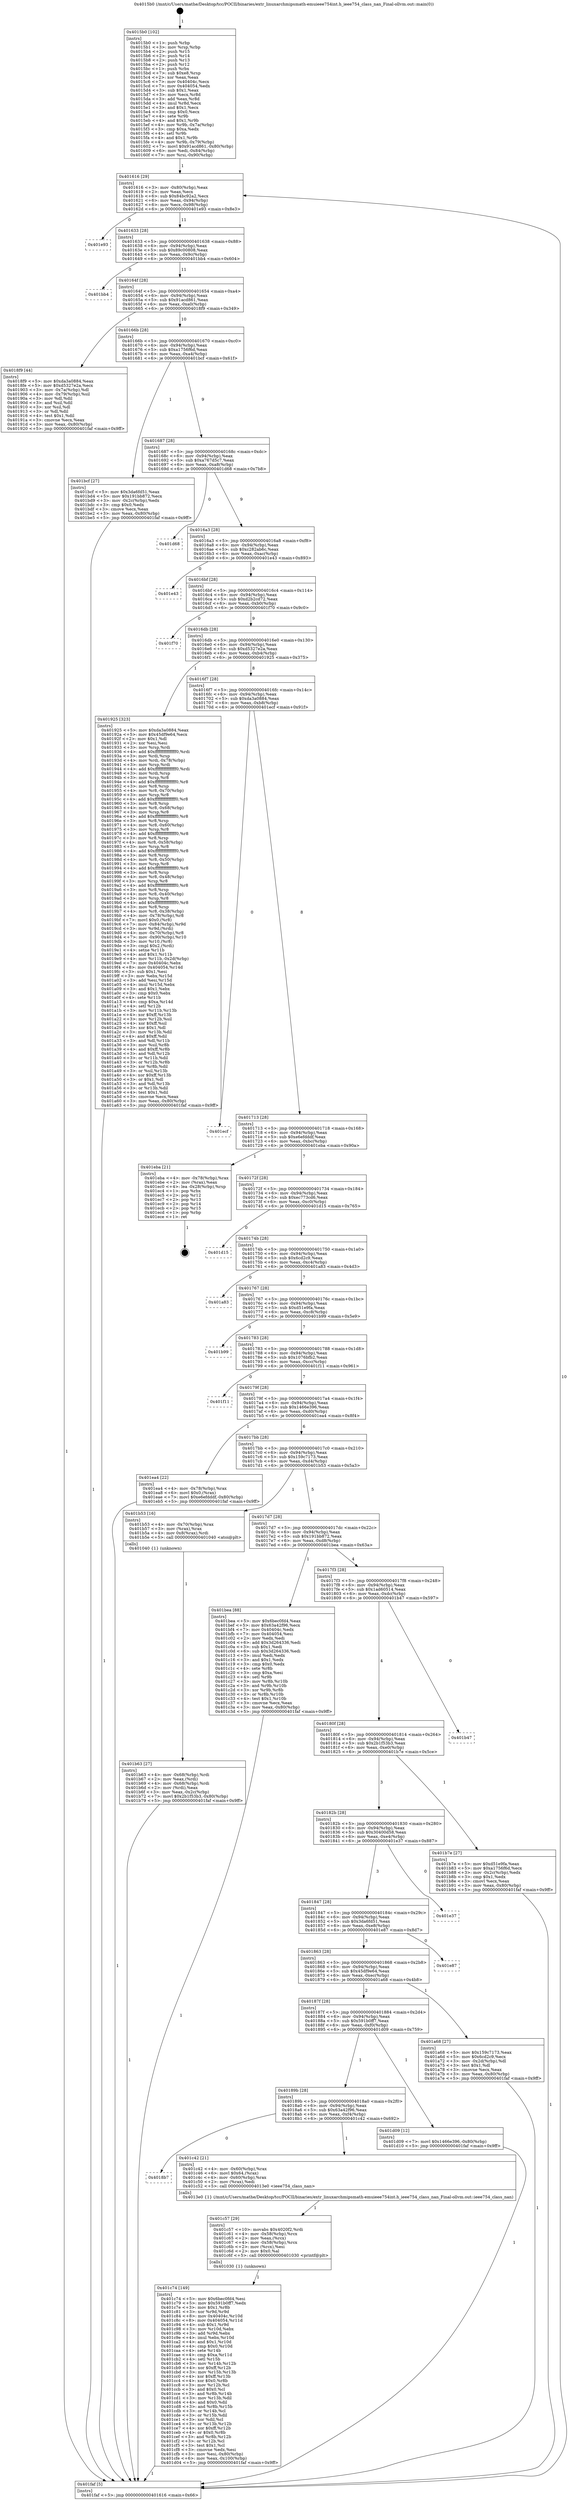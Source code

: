 digraph "0x4015b0" {
  label = "0x4015b0 (/mnt/c/Users/mathe/Desktop/tcc/POCII/binaries/extr_linuxarchmipsmath-emuieee754int.h_ieee754_class_nan_Final-ollvm.out::main(0))"
  labelloc = "t"
  node[shape=record]

  Entry [label="",width=0.3,height=0.3,shape=circle,fillcolor=black,style=filled]
  "0x401616" [label="{
     0x401616 [29]\l
     | [instrs]\l
     &nbsp;&nbsp;0x401616 \<+3\>: mov -0x80(%rbp),%eax\l
     &nbsp;&nbsp;0x401619 \<+2\>: mov %eax,%ecx\l
     &nbsp;&nbsp;0x40161b \<+6\>: sub $0x84bc92a2,%ecx\l
     &nbsp;&nbsp;0x401621 \<+6\>: mov %eax,-0x94(%rbp)\l
     &nbsp;&nbsp;0x401627 \<+6\>: mov %ecx,-0x98(%rbp)\l
     &nbsp;&nbsp;0x40162d \<+6\>: je 0000000000401e93 \<main+0x8e3\>\l
  }"]
  "0x401e93" [label="{
     0x401e93\l
  }", style=dashed]
  "0x401633" [label="{
     0x401633 [28]\l
     | [instrs]\l
     &nbsp;&nbsp;0x401633 \<+5\>: jmp 0000000000401638 \<main+0x88\>\l
     &nbsp;&nbsp;0x401638 \<+6\>: mov -0x94(%rbp),%eax\l
     &nbsp;&nbsp;0x40163e \<+5\>: sub $0x89c00808,%eax\l
     &nbsp;&nbsp;0x401643 \<+6\>: mov %eax,-0x9c(%rbp)\l
     &nbsp;&nbsp;0x401649 \<+6\>: je 0000000000401bb4 \<main+0x604\>\l
  }"]
  Exit [label="",width=0.3,height=0.3,shape=circle,fillcolor=black,style=filled,peripheries=2]
  "0x401bb4" [label="{
     0x401bb4\l
  }", style=dashed]
  "0x40164f" [label="{
     0x40164f [28]\l
     | [instrs]\l
     &nbsp;&nbsp;0x40164f \<+5\>: jmp 0000000000401654 \<main+0xa4\>\l
     &nbsp;&nbsp;0x401654 \<+6\>: mov -0x94(%rbp),%eax\l
     &nbsp;&nbsp;0x40165a \<+5\>: sub $0x91acd861,%eax\l
     &nbsp;&nbsp;0x40165f \<+6\>: mov %eax,-0xa0(%rbp)\l
     &nbsp;&nbsp;0x401665 \<+6\>: je 00000000004018f9 \<main+0x349\>\l
  }"]
  "0x401c74" [label="{
     0x401c74 [149]\l
     | [instrs]\l
     &nbsp;&nbsp;0x401c74 \<+5\>: mov $0x6bec0fd4,%esi\l
     &nbsp;&nbsp;0x401c79 \<+5\>: mov $0x591b0ff7,%edx\l
     &nbsp;&nbsp;0x401c7e \<+3\>: mov $0x1,%r8b\l
     &nbsp;&nbsp;0x401c81 \<+3\>: xor %r9d,%r9d\l
     &nbsp;&nbsp;0x401c84 \<+8\>: mov 0x40404c,%r10d\l
     &nbsp;&nbsp;0x401c8c \<+8\>: mov 0x404054,%r11d\l
     &nbsp;&nbsp;0x401c94 \<+4\>: sub $0x1,%r9d\l
     &nbsp;&nbsp;0x401c98 \<+3\>: mov %r10d,%ebx\l
     &nbsp;&nbsp;0x401c9b \<+3\>: add %r9d,%ebx\l
     &nbsp;&nbsp;0x401c9e \<+4\>: imul %ebx,%r10d\l
     &nbsp;&nbsp;0x401ca2 \<+4\>: and $0x1,%r10d\l
     &nbsp;&nbsp;0x401ca6 \<+4\>: cmp $0x0,%r10d\l
     &nbsp;&nbsp;0x401caa \<+4\>: sete %r14b\l
     &nbsp;&nbsp;0x401cae \<+4\>: cmp $0xa,%r11d\l
     &nbsp;&nbsp;0x401cb2 \<+4\>: setl %r15b\l
     &nbsp;&nbsp;0x401cb6 \<+3\>: mov %r14b,%r12b\l
     &nbsp;&nbsp;0x401cb9 \<+4\>: xor $0xff,%r12b\l
     &nbsp;&nbsp;0x401cbd \<+3\>: mov %r15b,%r13b\l
     &nbsp;&nbsp;0x401cc0 \<+4\>: xor $0xff,%r13b\l
     &nbsp;&nbsp;0x401cc4 \<+4\>: xor $0x0,%r8b\l
     &nbsp;&nbsp;0x401cc8 \<+3\>: mov %r12b,%cl\l
     &nbsp;&nbsp;0x401ccb \<+3\>: and $0x0,%cl\l
     &nbsp;&nbsp;0x401cce \<+3\>: and %r8b,%r14b\l
     &nbsp;&nbsp;0x401cd1 \<+3\>: mov %r13b,%dil\l
     &nbsp;&nbsp;0x401cd4 \<+4\>: and $0x0,%dil\l
     &nbsp;&nbsp;0x401cd8 \<+3\>: and %r8b,%r15b\l
     &nbsp;&nbsp;0x401cdb \<+3\>: or %r14b,%cl\l
     &nbsp;&nbsp;0x401cde \<+3\>: or %r15b,%dil\l
     &nbsp;&nbsp;0x401ce1 \<+3\>: xor %dil,%cl\l
     &nbsp;&nbsp;0x401ce4 \<+3\>: or %r13b,%r12b\l
     &nbsp;&nbsp;0x401ce7 \<+4\>: xor $0xff,%r12b\l
     &nbsp;&nbsp;0x401ceb \<+4\>: or $0x0,%r8b\l
     &nbsp;&nbsp;0x401cef \<+3\>: and %r8b,%r12b\l
     &nbsp;&nbsp;0x401cf2 \<+3\>: or %r12b,%cl\l
     &nbsp;&nbsp;0x401cf5 \<+3\>: test $0x1,%cl\l
     &nbsp;&nbsp;0x401cf8 \<+3\>: cmovne %edx,%esi\l
     &nbsp;&nbsp;0x401cfb \<+3\>: mov %esi,-0x80(%rbp)\l
     &nbsp;&nbsp;0x401cfe \<+6\>: mov %eax,-0x100(%rbp)\l
     &nbsp;&nbsp;0x401d04 \<+5\>: jmp 0000000000401faf \<main+0x9ff\>\l
  }"]
  "0x4018f9" [label="{
     0x4018f9 [44]\l
     | [instrs]\l
     &nbsp;&nbsp;0x4018f9 \<+5\>: mov $0xda3a0884,%eax\l
     &nbsp;&nbsp;0x4018fe \<+5\>: mov $0xd5327e2a,%ecx\l
     &nbsp;&nbsp;0x401903 \<+3\>: mov -0x7a(%rbp),%dl\l
     &nbsp;&nbsp;0x401906 \<+4\>: mov -0x79(%rbp),%sil\l
     &nbsp;&nbsp;0x40190a \<+3\>: mov %dl,%dil\l
     &nbsp;&nbsp;0x40190d \<+3\>: and %sil,%dil\l
     &nbsp;&nbsp;0x401910 \<+3\>: xor %sil,%dl\l
     &nbsp;&nbsp;0x401913 \<+3\>: or %dl,%dil\l
     &nbsp;&nbsp;0x401916 \<+4\>: test $0x1,%dil\l
     &nbsp;&nbsp;0x40191a \<+3\>: cmovne %ecx,%eax\l
     &nbsp;&nbsp;0x40191d \<+3\>: mov %eax,-0x80(%rbp)\l
     &nbsp;&nbsp;0x401920 \<+5\>: jmp 0000000000401faf \<main+0x9ff\>\l
  }"]
  "0x40166b" [label="{
     0x40166b [28]\l
     | [instrs]\l
     &nbsp;&nbsp;0x40166b \<+5\>: jmp 0000000000401670 \<main+0xc0\>\l
     &nbsp;&nbsp;0x401670 \<+6\>: mov -0x94(%rbp),%eax\l
     &nbsp;&nbsp;0x401676 \<+5\>: sub $0xa1756f6d,%eax\l
     &nbsp;&nbsp;0x40167b \<+6\>: mov %eax,-0xa4(%rbp)\l
     &nbsp;&nbsp;0x401681 \<+6\>: je 0000000000401bcf \<main+0x61f\>\l
  }"]
  "0x401faf" [label="{
     0x401faf [5]\l
     | [instrs]\l
     &nbsp;&nbsp;0x401faf \<+5\>: jmp 0000000000401616 \<main+0x66\>\l
  }"]
  "0x4015b0" [label="{
     0x4015b0 [102]\l
     | [instrs]\l
     &nbsp;&nbsp;0x4015b0 \<+1\>: push %rbp\l
     &nbsp;&nbsp;0x4015b1 \<+3\>: mov %rsp,%rbp\l
     &nbsp;&nbsp;0x4015b4 \<+2\>: push %r15\l
     &nbsp;&nbsp;0x4015b6 \<+2\>: push %r14\l
     &nbsp;&nbsp;0x4015b8 \<+2\>: push %r13\l
     &nbsp;&nbsp;0x4015ba \<+2\>: push %r12\l
     &nbsp;&nbsp;0x4015bc \<+1\>: push %rbx\l
     &nbsp;&nbsp;0x4015bd \<+7\>: sub $0xe8,%rsp\l
     &nbsp;&nbsp;0x4015c4 \<+2\>: xor %eax,%eax\l
     &nbsp;&nbsp;0x4015c6 \<+7\>: mov 0x40404c,%ecx\l
     &nbsp;&nbsp;0x4015cd \<+7\>: mov 0x404054,%edx\l
     &nbsp;&nbsp;0x4015d4 \<+3\>: sub $0x1,%eax\l
     &nbsp;&nbsp;0x4015d7 \<+3\>: mov %ecx,%r8d\l
     &nbsp;&nbsp;0x4015da \<+3\>: add %eax,%r8d\l
     &nbsp;&nbsp;0x4015dd \<+4\>: imul %r8d,%ecx\l
     &nbsp;&nbsp;0x4015e1 \<+3\>: and $0x1,%ecx\l
     &nbsp;&nbsp;0x4015e4 \<+3\>: cmp $0x0,%ecx\l
     &nbsp;&nbsp;0x4015e7 \<+4\>: sete %r9b\l
     &nbsp;&nbsp;0x4015eb \<+4\>: and $0x1,%r9b\l
     &nbsp;&nbsp;0x4015ef \<+4\>: mov %r9b,-0x7a(%rbp)\l
     &nbsp;&nbsp;0x4015f3 \<+3\>: cmp $0xa,%edx\l
     &nbsp;&nbsp;0x4015f6 \<+4\>: setl %r9b\l
     &nbsp;&nbsp;0x4015fa \<+4\>: and $0x1,%r9b\l
     &nbsp;&nbsp;0x4015fe \<+4\>: mov %r9b,-0x79(%rbp)\l
     &nbsp;&nbsp;0x401602 \<+7\>: movl $0x91acd861,-0x80(%rbp)\l
     &nbsp;&nbsp;0x401609 \<+6\>: mov %edi,-0x84(%rbp)\l
     &nbsp;&nbsp;0x40160f \<+7\>: mov %rsi,-0x90(%rbp)\l
  }"]
  "0x401c57" [label="{
     0x401c57 [29]\l
     | [instrs]\l
     &nbsp;&nbsp;0x401c57 \<+10\>: movabs $0x4020f2,%rdi\l
     &nbsp;&nbsp;0x401c61 \<+4\>: mov -0x58(%rbp),%rcx\l
     &nbsp;&nbsp;0x401c65 \<+2\>: mov %eax,(%rcx)\l
     &nbsp;&nbsp;0x401c67 \<+4\>: mov -0x58(%rbp),%rcx\l
     &nbsp;&nbsp;0x401c6b \<+2\>: mov (%rcx),%esi\l
     &nbsp;&nbsp;0x401c6d \<+2\>: mov $0x0,%al\l
     &nbsp;&nbsp;0x401c6f \<+5\>: call 0000000000401030 \<printf@plt\>\l
     | [calls]\l
     &nbsp;&nbsp;0x401030 \{1\} (unknown)\l
  }"]
  "0x401bcf" [label="{
     0x401bcf [27]\l
     | [instrs]\l
     &nbsp;&nbsp;0x401bcf \<+5\>: mov $0x3da6fd51,%eax\l
     &nbsp;&nbsp;0x401bd4 \<+5\>: mov $0x191bb872,%ecx\l
     &nbsp;&nbsp;0x401bd9 \<+3\>: mov -0x2c(%rbp),%edx\l
     &nbsp;&nbsp;0x401bdc \<+3\>: cmp $0x0,%edx\l
     &nbsp;&nbsp;0x401bdf \<+3\>: cmove %ecx,%eax\l
     &nbsp;&nbsp;0x401be2 \<+3\>: mov %eax,-0x80(%rbp)\l
     &nbsp;&nbsp;0x401be5 \<+5\>: jmp 0000000000401faf \<main+0x9ff\>\l
  }"]
  "0x401687" [label="{
     0x401687 [28]\l
     | [instrs]\l
     &nbsp;&nbsp;0x401687 \<+5\>: jmp 000000000040168c \<main+0xdc\>\l
     &nbsp;&nbsp;0x40168c \<+6\>: mov -0x94(%rbp),%eax\l
     &nbsp;&nbsp;0x401692 \<+5\>: sub $0xa767d5c7,%eax\l
     &nbsp;&nbsp;0x401697 \<+6\>: mov %eax,-0xa8(%rbp)\l
     &nbsp;&nbsp;0x40169d \<+6\>: je 0000000000401d68 \<main+0x7b8\>\l
  }"]
  "0x4018b7" [label="{
     0x4018b7\l
  }", style=dashed]
  "0x401d68" [label="{
     0x401d68\l
  }", style=dashed]
  "0x4016a3" [label="{
     0x4016a3 [28]\l
     | [instrs]\l
     &nbsp;&nbsp;0x4016a3 \<+5\>: jmp 00000000004016a8 \<main+0xf8\>\l
     &nbsp;&nbsp;0x4016a8 \<+6\>: mov -0x94(%rbp),%eax\l
     &nbsp;&nbsp;0x4016ae \<+5\>: sub $0xc282ab6c,%eax\l
     &nbsp;&nbsp;0x4016b3 \<+6\>: mov %eax,-0xac(%rbp)\l
     &nbsp;&nbsp;0x4016b9 \<+6\>: je 0000000000401e43 \<main+0x893\>\l
  }"]
  "0x401c42" [label="{
     0x401c42 [21]\l
     | [instrs]\l
     &nbsp;&nbsp;0x401c42 \<+4\>: mov -0x60(%rbp),%rax\l
     &nbsp;&nbsp;0x401c46 \<+6\>: movl $0x64,(%rax)\l
     &nbsp;&nbsp;0x401c4c \<+4\>: mov -0x60(%rbp),%rax\l
     &nbsp;&nbsp;0x401c50 \<+2\>: mov (%rax),%edi\l
     &nbsp;&nbsp;0x401c52 \<+5\>: call 00000000004013e0 \<ieee754_class_nan\>\l
     | [calls]\l
     &nbsp;&nbsp;0x4013e0 \{1\} (/mnt/c/Users/mathe/Desktop/tcc/POCII/binaries/extr_linuxarchmipsmath-emuieee754int.h_ieee754_class_nan_Final-ollvm.out::ieee754_class_nan)\l
  }"]
  "0x401e43" [label="{
     0x401e43\l
  }", style=dashed]
  "0x4016bf" [label="{
     0x4016bf [28]\l
     | [instrs]\l
     &nbsp;&nbsp;0x4016bf \<+5\>: jmp 00000000004016c4 \<main+0x114\>\l
     &nbsp;&nbsp;0x4016c4 \<+6\>: mov -0x94(%rbp),%eax\l
     &nbsp;&nbsp;0x4016ca \<+5\>: sub $0xd2b2cd72,%eax\l
     &nbsp;&nbsp;0x4016cf \<+6\>: mov %eax,-0xb0(%rbp)\l
     &nbsp;&nbsp;0x4016d5 \<+6\>: je 0000000000401f70 \<main+0x9c0\>\l
  }"]
  "0x40189b" [label="{
     0x40189b [28]\l
     | [instrs]\l
     &nbsp;&nbsp;0x40189b \<+5\>: jmp 00000000004018a0 \<main+0x2f0\>\l
     &nbsp;&nbsp;0x4018a0 \<+6\>: mov -0x94(%rbp),%eax\l
     &nbsp;&nbsp;0x4018a6 \<+5\>: sub $0x63a42f96,%eax\l
     &nbsp;&nbsp;0x4018ab \<+6\>: mov %eax,-0xf4(%rbp)\l
     &nbsp;&nbsp;0x4018b1 \<+6\>: je 0000000000401c42 \<main+0x692\>\l
  }"]
  "0x401f70" [label="{
     0x401f70\l
  }", style=dashed]
  "0x4016db" [label="{
     0x4016db [28]\l
     | [instrs]\l
     &nbsp;&nbsp;0x4016db \<+5\>: jmp 00000000004016e0 \<main+0x130\>\l
     &nbsp;&nbsp;0x4016e0 \<+6\>: mov -0x94(%rbp),%eax\l
     &nbsp;&nbsp;0x4016e6 \<+5\>: sub $0xd5327e2a,%eax\l
     &nbsp;&nbsp;0x4016eb \<+6\>: mov %eax,-0xb4(%rbp)\l
     &nbsp;&nbsp;0x4016f1 \<+6\>: je 0000000000401925 \<main+0x375\>\l
  }"]
  "0x401d09" [label="{
     0x401d09 [12]\l
     | [instrs]\l
     &nbsp;&nbsp;0x401d09 \<+7\>: movl $0x1466e396,-0x80(%rbp)\l
     &nbsp;&nbsp;0x401d10 \<+5\>: jmp 0000000000401faf \<main+0x9ff\>\l
  }"]
  "0x401925" [label="{
     0x401925 [323]\l
     | [instrs]\l
     &nbsp;&nbsp;0x401925 \<+5\>: mov $0xda3a0884,%eax\l
     &nbsp;&nbsp;0x40192a \<+5\>: mov $0x45df9e64,%ecx\l
     &nbsp;&nbsp;0x40192f \<+2\>: mov $0x1,%dl\l
     &nbsp;&nbsp;0x401931 \<+2\>: xor %esi,%esi\l
     &nbsp;&nbsp;0x401933 \<+3\>: mov %rsp,%rdi\l
     &nbsp;&nbsp;0x401936 \<+4\>: add $0xfffffffffffffff0,%rdi\l
     &nbsp;&nbsp;0x40193a \<+3\>: mov %rdi,%rsp\l
     &nbsp;&nbsp;0x40193d \<+4\>: mov %rdi,-0x78(%rbp)\l
     &nbsp;&nbsp;0x401941 \<+3\>: mov %rsp,%rdi\l
     &nbsp;&nbsp;0x401944 \<+4\>: add $0xfffffffffffffff0,%rdi\l
     &nbsp;&nbsp;0x401948 \<+3\>: mov %rdi,%rsp\l
     &nbsp;&nbsp;0x40194b \<+3\>: mov %rsp,%r8\l
     &nbsp;&nbsp;0x40194e \<+4\>: add $0xfffffffffffffff0,%r8\l
     &nbsp;&nbsp;0x401952 \<+3\>: mov %r8,%rsp\l
     &nbsp;&nbsp;0x401955 \<+4\>: mov %r8,-0x70(%rbp)\l
     &nbsp;&nbsp;0x401959 \<+3\>: mov %rsp,%r8\l
     &nbsp;&nbsp;0x40195c \<+4\>: add $0xfffffffffffffff0,%r8\l
     &nbsp;&nbsp;0x401960 \<+3\>: mov %r8,%rsp\l
     &nbsp;&nbsp;0x401963 \<+4\>: mov %r8,-0x68(%rbp)\l
     &nbsp;&nbsp;0x401967 \<+3\>: mov %rsp,%r8\l
     &nbsp;&nbsp;0x40196a \<+4\>: add $0xfffffffffffffff0,%r8\l
     &nbsp;&nbsp;0x40196e \<+3\>: mov %r8,%rsp\l
     &nbsp;&nbsp;0x401971 \<+4\>: mov %r8,-0x60(%rbp)\l
     &nbsp;&nbsp;0x401975 \<+3\>: mov %rsp,%r8\l
     &nbsp;&nbsp;0x401978 \<+4\>: add $0xfffffffffffffff0,%r8\l
     &nbsp;&nbsp;0x40197c \<+3\>: mov %r8,%rsp\l
     &nbsp;&nbsp;0x40197f \<+4\>: mov %r8,-0x58(%rbp)\l
     &nbsp;&nbsp;0x401983 \<+3\>: mov %rsp,%r8\l
     &nbsp;&nbsp;0x401986 \<+4\>: add $0xfffffffffffffff0,%r8\l
     &nbsp;&nbsp;0x40198a \<+3\>: mov %r8,%rsp\l
     &nbsp;&nbsp;0x40198d \<+4\>: mov %r8,-0x50(%rbp)\l
     &nbsp;&nbsp;0x401991 \<+3\>: mov %rsp,%r8\l
     &nbsp;&nbsp;0x401994 \<+4\>: add $0xfffffffffffffff0,%r8\l
     &nbsp;&nbsp;0x401998 \<+3\>: mov %r8,%rsp\l
     &nbsp;&nbsp;0x40199b \<+4\>: mov %r8,-0x48(%rbp)\l
     &nbsp;&nbsp;0x40199f \<+3\>: mov %rsp,%r8\l
     &nbsp;&nbsp;0x4019a2 \<+4\>: add $0xfffffffffffffff0,%r8\l
     &nbsp;&nbsp;0x4019a6 \<+3\>: mov %r8,%rsp\l
     &nbsp;&nbsp;0x4019a9 \<+4\>: mov %r8,-0x40(%rbp)\l
     &nbsp;&nbsp;0x4019ad \<+3\>: mov %rsp,%r8\l
     &nbsp;&nbsp;0x4019b0 \<+4\>: add $0xfffffffffffffff0,%r8\l
     &nbsp;&nbsp;0x4019b4 \<+3\>: mov %r8,%rsp\l
     &nbsp;&nbsp;0x4019b7 \<+4\>: mov %r8,-0x38(%rbp)\l
     &nbsp;&nbsp;0x4019bb \<+4\>: mov -0x78(%rbp),%r8\l
     &nbsp;&nbsp;0x4019bf \<+7\>: movl $0x0,(%r8)\l
     &nbsp;&nbsp;0x4019c6 \<+7\>: mov -0x84(%rbp),%r9d\l
     &nbsp;&nbsp;0x4019cd \<+3\>: mov %r9d,(%rdi)\l
     &nbsp;&nbsp;0x4019d0 \<+4\>: mov -0x70(%rbp),%r8\l
     &nbsp;&nbsp;0x4019d4 \<+7\>: mov -0x90(%rbp),%r10\l
     &nbsp;&nbsp;0x4019db \<+3\>: mov %r10,(%r8)\l
     &nbsp;&nbsp;0x4019de \<+3\>: cmpl $0x2,(%rdi)\l
     &nbsp;&nbsp;0x4019e1 \<+4\>: setne %r11b\l
     &nbsp;&nbsp;0x4019e5 \<+4\>: and $0x1,%r11b\l
     &nbsp;&nbsp;0x4019e9 \<+4\>: mov %r11b,-0x2d(%rbp)\l
     &nbsp;&nbsp;0x4019ed \<+7\>: mov 0x40404c,%ebx\l
     &nbsp;&nbsp;0x4019f4 \<+8\>: mov 0x404054,%r14d\l
     &nbsp;&nbsp;0x4019fc \<+3\>: sub $0x1,%esi\l
     &nbsp;&nbsp;0x4019ff \<+3\>: mov %ebx,%r15d\l
     &nbsp;&nbsp;0x401a02 \<+3\>: add %esi,%r15d\l
     &nbsp;&nbsp;0x401a05 \<+4\>: imul %r15d,%ebx\l
     &nbsp;&nbsp;0x401a09 \<+3\>: and $0x1,%ebx\l
     &nbsp;&nbsp;0x401a0c \<+3\>: cmp $0x0,%ebx\l
     &nbsp;&nbsp;0x401a0f \<+4\>: sete %r11b\l
     &nbsp;&nbsp;0x401a13 \<+4\>: cmp $0xa,%r14d\l
     &nbsp;&nbsp;0x401a17 \<+4\>: setl %r12b\l
     &nbsp;&nbsp;0x401a1b \<+3\>: mov %r11b,%r13b\l
     &nbsp;&nbsp;0x401a1e \<+4\>: xor $0xff,%r13b\l
     &nbsp;&nbsp;0x401a22 \<+3\>: mov %r12b,%sil\l
     &nbsp;&nbsp;0x401a25 \<+4\>: xor $0xff,%sil\l
     &nbsp;&nbsp;0x401a29 \<+3\>: xor $0x1,%dl\l
     &nbsp;&nbsp;0x401a2c \<+3\>: mov %r13b,%dil\l
     &nbsp;&nbsp;0x401a2f \<+4\>: and $0xff,%dil\l
     &nbsp;&nbsp;0x401a33 \<+3\>: and %dl,%r11b\l
     &nbsp;&nbsp;0x401a36 \<+3\>: mov %sil,%r8b\l
     &nbsp;&nbsp;0x401a39 \<+4\>: and $0xff,%r8b\l
     &nbsp;&nbsp;0x401a3d \<+3\>: and %dl,%r12b\l
     &nbsp;&nbsp;0x401a40 \<+3\>: or %r11b,%dil\l
     &nbsp;&nbsp;0x401a43 \<+3\>: or %r12b,%r8b\l
     &nbsp;&nbsp;0x401a46 \<+3\>: xor %r8b,%dil\l
     &nbsp;&nbsp;0x401a49 \<+3\>: or %sil,%r13b\l
     &nbsp;&nbsp;0x401a4c \<+4\>: xor $0xff,%r13b\l
     &nbsp;&nbsp;0x401a50 \<+3\>: or $0x1,%dl\l
     &nbsp;&nbsp;0x401a53 \<+3\>: and %dl,%r13b\l
     &nbsp;&nbsp;0x401a56 \<+3\>: or %r13b,%dil\l
     &nbsp;&nbsp;0x401a59 \<+4\>: test $0x1,%dil\l
     &nbsp;&nbsp;0x401a5d \<+3\>: cmovne %ecx,%eax\l
     &nbsp;&nbsp;0x401a60 \<+3\>: mov %eax,-0x80(%rbp)\l
     &nbsp;&nbsp;0x401a63 \<+5\>: jmp 0000000000401faf \<main+0x9ff\>\l
  }"]
  "0x4016f7" [label="{
     0x4016f7 [28]\l
     | [instrs]\l
     &nbsp;&nbsp;0x4016f7 \<+5\>: jmp 00000000004016fc \<main+0x14c\>\l
     &nbsp;&nbsp;0x4016fc \<+6\>: mov -0x94(%rbp),%eax\l
     &nbsp;&nbsp;0x401702 \<+5\>: sub $0xda3a0884,%eax\l
     &nbsp;&nbsp;0x401707 \<+6\>: mov %eax,-0xb8(%rbp)\l
     &nbsp;&nbsp;0x40170d \<+6\>: je 0000000000401ecf \<main+0x91f\>\l
  }"]
  "0x401b63" [label="{
     0x401b63 [27]\l
     | [instrs]\l
     &nbsp;&nbsp;0x401b63 \<+4\>: mov -0x68(%rbp),%rdi\l
     &nbsp;&nbsp;0x401b67 \<+2\>: mov %eax,(%rdi)\l
     &nbsp;&nbsp;0x401b69 \<+4\>: mov -0x68(%rbp),%rdi\l
     &nbsp;&nbsp;0x401b6d \<+2\>: mov (%rdi),%eax\l
     &nbsp;&nbsp;0x401b6f \<+3\>: mov %eax,-0x2c(%rbp)\l
     &nbsp;&nbsp;0x401b72 \<+7\>: movl $0x2b1f53b3,-0x80(%rbp)\l
     &nbsp;&nbsp;0x401b79 \<+5\>: jmp 0000000000401faf \<main+0x9ff\>\l
  }"]
  "0x40187f" [label="{
     0x40187f [28]\l
     | [instrs]\l
     &nbsp;&nbsp;0x40187f \<+5\>: jmp 0000000000401884 \<main+0x2d4\>\l
     &nbsp;&nbsp;0x401884 \<+6\>: mov -0x94(%rbp),%eax\l
     &nbsp;&nbsp;0x40188a \<+5\>: sub $0x591b0ff7,%eax\l
     &nbsp;&nbsp;0x40188f \<+6\>: mov %eax,-0xf0(%rbp)\l
     &nbsp;&nbsp;0x401895 \<+6\>: je 0000000000401d09 \<main+0x759\>\l
  }"]
  "0x401ecf" [label="{
     0x401ecf\l
  }", style=dashed]
  "0x401713" [label="{
     0x401713 [28]\l
     | [instrs]\l
     &nbsp;&nbsp;0x401713 \<+5\>: jmp 0000000000401718 \<main+0x168\>\l
     &nbsp;&nbsp;0x401718 \<+6\>: mov -0x94(%rbp),%eax\l
     &nbsp;&nbsp;0x40171e \<+5\>: sub $0xe6efdddf,%eax\l
     &nbsp;&nbsp;0x401723 \<+6\>: mov %eax,-0xbc(%rbp)\l
     &nbsp;&nbsp;0x401729 \<+6\>: je 0000000000401eba \<main+0x90a\>\l
  }"]
  "0x401a68" [label="{
     0x401a68 [27]\l
     | [instrs]\l
     &nbsp;&nbsp;0x401a68 \<+5\>: mov $0x159c7173,%eax\l
     &nbsp;&nbsp;0x401a6d \<+5\>: mov $0x6cd2c9,%ecx\l
     &nbsp;&nbsp;0x401a72 \<+3\>: mov -0x2d(%rbp),%dl\l
     &nbsp;&nbsp;0x401a75 \<+3\>: test $0x1,%dl\l
     &nbsp;&nbsp;0x401a78 \<+3\>: cmovne %ecx,%eax\l
     &nbsp;&nbsp;0x401a7b \<+3\>: mov %eax,-0x80(%rbp)\l
     &nbsp;&nbsp;0x401a7e \<+5\>: jmp 0000000000401faf \<main+0x9ff\>\l
  }"]
  "0x401eba" [label="{
     0x401eba [21]\l
     | [instrs]\l
     &nbsp;&nbsp;0x401eba \<+4\>: mov -0x78(%rbp),%rax\l
     &nbsp;&nbsp;0x401ebe \<+2\>: mov (%rax),%eax\l
     &nbsp;&nbsp;0x401ec0 \<+4\>: lea -0x28(%rbp),%rsp\l
     &nbsp;&nbsp;0x401ec4 \<+1\>: pop %rbx\l
     &nbsp;&nbsp;0x401ec5 \<+2\>: pop %r12\l
     &nbsp;&nbsp;0x401ec7 \<+2\>: pop %r13\l
     &nbsp;&nbsp;0x401ec9 \<+2\>: pop %r14\l
     &nbsp;&nbsp;0x401ecb \<+2\>: pop %r15\l
     &nbsp;&nbsp;0x401ecd \<+1\>: pop %rbp\l
     &nbsp;&nbsp;0x401ece \<+1\>: ret\l
  }"]
  "0x40172f" [label="{
     0x40172f [28]\l
     | [instrs]\l
     &nbsp;&nbsp;0x40172f \<+5\>: jmp 0000000000401734 \<main+0x184\>\l
     &nbsp;&nbsp;0x401734 \<+6\>: mov -0x94(%rbp),%eax\l
     &nbsp;&nbsp;0x40173a \<+5\>: sub $0xec773cd6,%eax\l
     &nbsp;&nbsp;0x40173f \<+6\>: mov %eax,-0xc0(%rbp)\l
     &nbsp;&nbsp;0x401745 \<+6\>: je 0000000000401d15 \<main+0x765\>\l
  }"]
  "0x401863" [label="{
     0x401863 [28]\l
     | [instrs]\l
     &nbsp;&nbsp;0x401863 \<+5\>: jmp 0000000000401868 \<main+0x2b8\>\l
     &nbsp;&nbsp;0x401868 \<+6\>: mov -0x94(%rbp),%eax\l
     &nbsp;&nbsp;0x40186e \<+5\>: sub $0x45df9e64,%eax\l
     &nbsp;&nbsp;0x401873 \<+6\>: mov %eax,-0xec(%rbp)\l
     &nbsp;&nbsp;0x401879 \<+6\>: je 0000000000401a68 \<main+0x4b8\>\l
  }"]
  "0x401d15" [label="{
     0x401d15\l
  }", style=dashed]
  "0x40174b" [label="{
     0x40174b [28]\l
     | [instrs]\l
     &nbsp;&nbsp;0x40174b \<+5\>: jmp 0000000000401750 \<main+0x1a0\>\l
     &nbsp;&nbsp;0x401750 \<+6\>: mov -0x94(%rbp),%eax\l
     &nbsp;&nbsp;0x401756 \<+5\>: sub $0x6cd2c9,%eax\l
     &nbsp;&nbsp;0x40175b \<+6\>: mov %eax,-0xc4(%rbp)\l
     &nbsp;&nbsp;0x401761 \<+6\>: je 0000000000401a83 \<main+0x4d3\>\l
  }"]
  "0x401e87" [label="{
     0x401e87\l
  }", style=dashed]
  "0x401a83" [label="{
     0x401a83\l
  }", style=dashed]
  "0x401767" [label="{
     0x401767 [28]\l
     | [instrs]\l
     &nbsp;&nbsp;0x401767 \<+5\>: jmp 000000000040176c \<main+0x1bc\>\l
     &nbsp;&nbsp;0x40176c \<+6\>: mov -0x94(%rbp),%eax\l
     &nbsp;&nbsp;0x401772 \<+5\>: sub $0xd51e9fa,%eax\l
     &nbsp;&nbsp;0x401777 \<+6\>: mov %eax,-0xc8(%rbp)\l
     &nbsp;&nbsp;0x40177d \<+6\>: je 0000000000401b99 \<main+0x5e9\>\l
  }"]
  "0x401847" [label="{
     0x401847 [28]\l
     | [instrs]\l
     &nbsp;&nbsp;0x401847 \<+5\>: jmp 000000000040184c \<main+0x29c\>\l
     &nbsp;&nbsp;0x40184c \<+6\>: mov -0x94(%rbp),%eax\l
     &nbsp;&nbsp;0x401852 \<+5\>: sub $0x3da6fd51,%eax\l
     &nbsp;&nbsp;0x401857 \<+6\>: mov %eax,-0xe8(%rbp)\l
     &nbsp;&nbsp;0x40185d \<+6\>: je 0000000000401e87 \<main+0x8d7\>\l
  }"]
  "0x401b99" [label="{
     0x401b99\l
  }", style=dashed]
  "0x401783" [label="{
     0x401783 [28]\l
     | [instrs]\l
     &nbsp;&nbsp;0x401783 \<+5\>: jmp 0000000000401788 \<main+0x1d8\>\l
     &nbsp;&nbsp;0x401788 \<+6\>: mov -0x94(%rbp),%eax\l
     &nbsp;&nbsp;0x40178e \<+5\>: sub $0x1076bfb2,%eax\l
     &nbsp;&nbsp;0x401793 \<+6\>: mov %eax,-0xcc(%rbp)\l
     &nbsp;&nbsp;0x401799 \<+6\>: je 0000000000401f11 \<main+0x961\>\l
  }"]
  "0x401e37" [label="{
     0x401e37\l
  }", style=dashed]
  "0x401f11" [label="{
     0x401f11\l
  }", style=dashed]
  "0x40179f" [label="{
     0x40179f [28]\l
     | [instrs]\l
     &nbsp;&nbsp;0x40179f \<+5\>: jmp 00000000004017a4 \<main+0x1f4\>\l
     &nbsp;&nbsp;0x4017a4 \<+6\>: mov -0x94(%rbp),%eax\l
     &nbsp;&nbsp;0x4017aa \<+5\>: sub $0x1466e396,%eax\l
     &nbsp;&nbsp;0x4017af \<+6\>: mov %eax,-0xd0(%rbp)\l
     &nbsp;&nbsp;0x4017b5 \<+6\>: je 0000000000401ea4 \<main+0x8f4\>\l
  }"]
  "0x40182b" [label="{
     0x40182b [28]\l
     | [instrs]\l
     &nbsp;&nbsp;0x40182b \<+5\>: jmp 0000000000401830 \<main+0x280\>\l
     &nbsp;&nbsp;0x401830 \<+6\>: mov -0x94(%rbp),%eax\l
     &nbsp;&nbsp;0x401836 \<+5\>: sub $0x30400d58,%eax\l
     &nbsp;&nbsp;0x40183b \<+6\>: mov %eax,-0xe4(%rbp)\l
     &nbsp;&nbsp;0x401841 \<+6\>: je 0000000000401e37 \<main+0x887\>\l
  }"]
  "0x401ea4" [label="{
     0x401ea4 [22]\l
     | [instrs]\l
     &nbsp;&nbsp;0x401ea4 \<+4\>: mov -0x78(%rbp),%rax\l
     &nbsp;&nbsp;0x401ea8 \<+6\>: movl $0x0,(%rax)\l
     &nbsp;&nbsp;0x401eae \<+7\>: movl $0xe6efdddf,-0x80(%rbp)\l
     &nbsp;&nbsp;0x401eb5 \<+5\>: jmp 0000000000401faf \<main+0x9ff\>\l
  }"]
  "0x4017bb" [label="{
     0x4017bb [28]\l
     | [instrs]\l
     &nbsp;&nbsp;0x4017bb \<+5\>: jmp 00000000004017c0 \<main+0x210\>\l
     &nbsp;&nbsp;0x4017c0 \<+6\>: mov -0x94(%rbp),%eax\l
     &nbsp;&nbsp;0x4017c6 \<+5\>: sub $0x159c7173,%eax\l
     &nbsp;&nbsp;0x4017cb \<+6\>: mov %eax,-0xd4(%rbp)\l
     &nbsp;&nbsp;0x4017d1 \<+6\>: je 0000000000401b53 \<main+0x5a3\>\l
  }"]
  "0x401b7e" [label="{
     0x401b7e [27]\l
     | [instrs]\l
     &nbsp;&nbsp;0x401b7e \<+5\>: mov $0xd51e9fa,%eax\l
     &nbsp;&nbsp;0x401b83 \<+5\>: mov $0xa1756f6d,%ecx\l
     &nbsp;&nbsp;0x401b88 \<+3\>: mov -0x2c(%rbp),%edx\l
     &nbsp;&nbsp;0x401b8b \<+3\>: cmp $0x1,%edx\l
     &nbsp;&nbsp;0x401b8e \<+3\>: cmovl %ecx,%eax\l
     &nbsp;&nbsp;0x401b91 \<+3\>: mov %eax,-0x80(%rbp)\l
     &nbsp;&nbsp;0x401b94 \<+5\>: jmp 0000000000401faf \<main+0x9ff\>\l
  }"]
  "0x401b53" [label="{
     0x401b53 [16]\l
     | [instrs]\l
     &nbsp;&nbsp;0x401b53 \<+4\>: mov -0x70(%rbp),%rax\l
     &nbsp;&nbsp;0x401b57 \<+3\>: mov (%rax),%rax\l
     &nbsp;&nbsp;0x401b5a \<+4\>: mov 0x8(%rax),%rdi\l
     &nbsp;&nbsp;0x401b5e \<+5\>: call 0000000000401040 \<atoi@plt\>\l
     | [calls]\l
     &nbsp;&nbsp;0x401040 \{1\} (unknown)\l
  }"]
  "0x4017d7" [label="{
     0x4017d7 [28]\l
     | [instrs]\l
     &nbsp;&nbsp;0x4017d7 \<+5\>: jmp 00000000004017dc \<main+0x22c\>\l
     &nbsp;&nbsp;0x4017dc \<+6\>: mov -0x94(%rbp),%eax\l
     &nbsp;&nbsp;0x4017e2 \<+5\>: sub $0x191bb872,%eax\l
     &nbsp;&nbsp;0x4017e7 \<+6\>: mov %eax,-0xd8(%rbp)\l
     &nbsp;&nbsp;0x4017ed \<+6\>: je 0000000000401bea \<main+0x63a\>\l
  }"]
  "0x40180f" [label="{
     0x40180f [28]\l
     | [instrs]\l
     &nbsp;&nbsp;0x40180f \<+5\>: jmp 0000000000401814 \<main+0x264\>\l
     &nbsp;&nbsp;0x401814 \<+6\>: mov -0x94(%rbp),%eax\l
     &nbsp;&nbsp;0x40181a \<+5\>: sub $0x2b1f53b3,%eax\l
     &nbsp;&nbsp;0x40181f \<+6\>: mov %eax,-0xe0(%rbp)\l
     &nbsp;&nbsp;0x401825 \<+6\>: je 0000000000401b7e \<main+0x5ce\>\l
  }"]
  "0x401bea" [label="{
     0x401bea [88]\l
     | [instrs]\l
     &nbsp;&nbsp;0x401bea \<+5\>: mov $0x6bec0fd4,%eax\l
     &nbsp;&nbsp;0x401bef \<+5\>: mov $0x63a42f96,%ecx\l
     &nbsp;&nbsp;0x401bf4 \<+7\>: mov 0x40404c,%edx\l
     &nbsp;&nbsp;0x401bfb \<+7\>: mov 0x404054,%esi\l
     &nbsp;&nbsp;0x401c02 \<+2\>: mov %edx,%edi\l
     &nbsp;&nbsp;0x401c04 \<+6\>: add $0x3d264336,%edi\l
     &nbsp;&nbsp;0x401c0a \<+3\>: sub $0x1,%edi\l
     &nbsp;&nbsp;0x401c0d \<+6\>: sub $0x3d264336,%edi\l
     &nbsp;&nbsp;0x401c13 \<+3\>: imul %edi,%edx\l
     &nbsp;&nbsp;0x401c16 \<+3\>: and $0x1,%edx\l
     &nbsp;&nbsp;0x401c19 \<+3\>: cmp $0x0,%edx\l
     &nbsp;&nbsp;0x401c1c \<+4\>: sete %r8b\l
     &nbsp;&nbsp;0x401c20 \<+3\>: cmp $0xa,%esi\l
     &nbsp;&nbsp;0x401c23 \<+4\>: setl %r9b\l
     &nbsp;&nbsp;0x401c27 \<+3\>: mov %r8b,%r10b\l
     &nbsp;&nbsp;0x401c2a \<+3\>: and %r9b,%r10b\l
     &nbsp;&nbsp;0x401c2d \<+3\>: xor %r9b,%r8b\l
     &nbsp;&nbsp;0x401c30 \<+3\>: or %r8b,%r10b\l
     &nbsp;&nbsp;0x401c33 \<+4\>: test $0x1,%r10b\l
     &nbsp;&nbsp;0x401c37 \<+3\>: cmovne %ecx,%eax\l
     &nbsp;&nbsp;0x401c3a \<+3\>: mov %eax,-0x80(%rbp)\l
     &nbsp;&nbsp;0x401c3d \<+5\>: jmp 0000000000401faf \<main+0x9ff\>\l
  }"]
  "0x4017f3" [label="{
     0x4017f3 [28]\l
     | [instrs]\l
     &nbsp;&nbsp;0x4017f3 \<+5\>: jmp 00000000004017f8 \<main+0x248\>\l
     &nbsp;&nbsp;0x4017f8 \<+6\>: mov -0x94(%rbp),%eax\l
     &nbsp;&nbsp;0x4017fe \<+5\>: sub $0x1ad60514,%eax\l
     &nbsp;&nbsp;0x401803 \<+6\>: mov %eax,-0xdc(%rbp)\l
     &nbsp;&nbsp;0x401809 \<+6\>: je 0000000000401b47 \<main+0x597\>\l
  }"]
  "0x401b47" [label="{
     0x401b47\l
  }", style=dashed]
  Entry -> "0x4015b0" [label=" 1"]
  "0x401616" -> "0x401e93" [label=" 0"]
  "0x401616" -> "0x401633" [label=" 11"]
  "0x401eba" -> Exit [label=" 1"]
  "0x401633" -> "0x401bb4" [label=" 0"]
  "0x401633" -> "0x40164f" [label=" 11"]
  "0x401ea4" -> "0x401faf" [label=" 1"]
  "0x40164f" -> "0x4018f9" [label=" 1"]
  "0x40164f" -> "0x40166b" [label=" 10"]
  "0x4018f9" -> "0x401faf" [label=" 1"]
  "0x4015b0" -> "0x401616" [label=" 1"]
  "0x401faf" -> "0x401616" [label=" 10"]
  "0x401d09" -> "0x401faf" [label=" 1"]
  "0x40166b" -> "0x401bcf" [label=" 1"]
  "0x40166b" -> "0x401687" [label=" 9"]
  "0x401c74" -> "0x401faf" [label=" 1"]
  "0x401687" -> "0x401d68" [label=" 0"]
  "0x401687" -> "0x4016a3" [label=" 9"]
  "0x401c57" -> "0x401c74" [label=" 1"]
  "0x4016a3" -> "0x401e43" [label=" 0"]
  "0x4016a3" -> "0x4016bf" [label=" 9"]
  "0x401c42" -> "0x401c57" [label=" 1"]
  "0x4016bf" -> "0x401f70" [label=" 0"]
  "0x4016bf" -> "0x4016db" [label=" 9"]
  "0x40189b" -> "0x401c42" [label=" 1"]
  "0x4016db" -> "0x401925" [label=" 1"]
  "0x4016db" -> "0x4016f7" [label=" 8"]
  "0x40189b" -> "0x4018b7" [label=" 0"]
  "0x401925" -> "0x401faf" [label=" 1"]
  "0x40187f" -> "0x401d09" [label=" 1"]
  "0x4016f7" -> "0x401ecf" [label=" 0"]
  "0x4016f7" -> "0x401713" [label=" 8"]
  "0x40187f" -> "0x40189b" [label=" 1"]
  "0x401713" -> "0x401eba" [label=" 1"]
  "0x401713" -> "0x40172f" [label=" 7"]
  "0x401bea" -> "0x401faf" [label=" 1"]
  "0x40172f" -> "0x401d15" [label=" 0"]
  "0x40172f" -> "0x40174b" [label=" 7"]
  "0x401b7e" -> "0x401faf" [label=" 1"]
  "0x40174b" -> "0x401a83" [label=" 0"]
  "0x40174b" -> "0x401767" [label=" 7"]
  "0x401b63" -> "0x401faf" [label=" 1"]
  "0x401767" -> "0x401b99" [label=" 0"]
  "0x401767" -> "0x401783" [label=" 7"]
  "0x401a68" -> "0x401faf" [label=" 1"]
  "0x401783" -> "0x401f11" [label=" 0"]
  "0x401783" -> "0x40179f" [label=" 7"]
  "0x401863" -> "0x40187f" [label=" 2"]
  "0x40179f" -> "0x401ea4" [label=" 1"]
  "0x40179f" -> "0x4017bb" [label=" 6"]
  "0x401bcf" -> "0x401faf" [label=" 1"]
  "0x4017bb" -> "0x401b53" [label=" 1"]
  "0x4017bb" -> "0x4017d7" [label=" 5"]
  "0x401847" -> "0x401863" [label=" 3"]
  "0x4017d7" -> "0x401bea" [label=" 1"]
  "0x4017d7" -> "0x4017f3" [label=" 4"]
  "0x401b53" -> "0x401b63" [label=" 1"]
  "0x4017f3" -> "0x401b47" [label=" 0"]
  "0x4017f3" -> "0x40180f" [label=" 4"]
  "0x401847" -> "0x401e87" [label=" 0"]
  "0x40180f" -> "0x401b7e" [label=" 1"]
  "0x40180f" -> "0x40182b" [label=" 3"]
  "0x401863" -> "0x401a68" [label=" 1"]
  "0x40182b" -> "0x401e37" [label=" 0"]
  "0x40182b" -> "0x401847" [label=" 3"]
}
